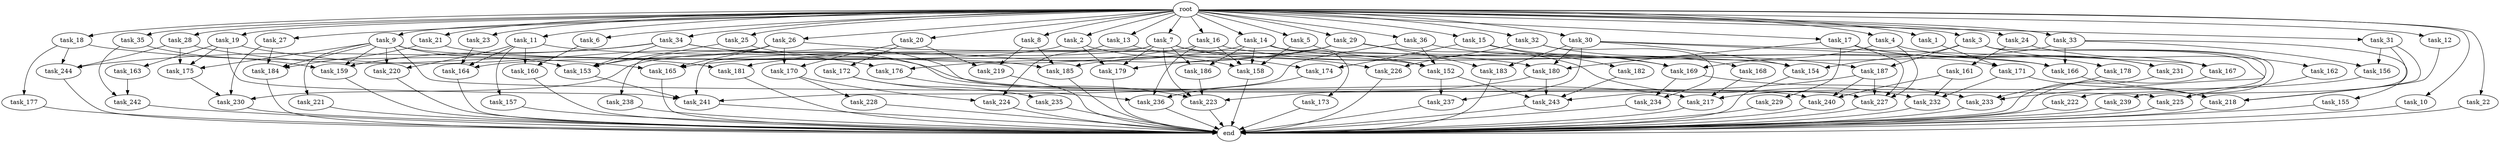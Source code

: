digraph G {
  task_171 [size="773094113.280000"];
  task_32 [size="1.024000"];
  task_220 [size="970662608.896000"];
  task_156 [size="970662608.896000"];
  task_27 [size="1.024000"];
  task_153 [size="1529008357.376000"];
  task_4 [size="1.024000"];
  task_2 [size="1.024000"];
  task_13 [size="1.024000"];
  task_224 [size="1005022347.264000"];
  task_186 [size="154618822.656000"];
  task_177 [size="549755813.888000"];
  task_228 [size="309237645.312000"];
  task_223 [size="841813590.016000"];
  task_6 [size="1.024000"];
  task_9 [size="1.024000"];
  task_175 [size="1417339207.680000"];
  task_241 [size="2181843386.368000"];
  task_159 [size="1262720385.024000"];
  task_164 [size="1236950581.248000"];
  task_231 [size="764504178.688000"];
  task_182 [size="309237645.312000"];
  task_158 [size="1743756722.176000"];
  task_183 [size="635655159.808000"];
  task_31 [size="1.024000"];
  task_234 [size="1168231104.512000"];
  task_230 [size="1047972020.224000"];
  task_16 [size="1.024000"];
  task_185 [size="618475290.624000"];
  task_243 [size="1314259992.576000"];
  task_161 [size="549755813.888000"];
  task_170 [size="764504178.688000"];
  task_154 [size="1537598291.968000"];
  task_15 [size="1.024000"];
  task_10 [size="1.024000"];
  task_229 [size="549755813.888000"];
  task_29 [size="1.024000"];
  task_222 [size="695784701.952000"];
  task_240 [size="1047972020.224000"];
  task_162 [size="549755813.888000"];
  task_155 [size="549755813.888000"];
  task_221 [size="420906795.008000"];
  task_237 [size="498216206.336000"];
  task_26 [size="1.024000"];
  task_25 [size="1.024000"];
  end [size="0.000000"];
  task_169 [size="1460288880.640000"];
  task_7 [size="1.024000"];
  task_235 [size="77309411.328000"];
  task_180 [size="1520418422.784000"];
  task_18 [size="1.024000"];
  task_12 [size="1.024000"];
  task_36 [size="1.024000"];
  task_33 [size="1.024000"];
  task_238 [size="549755813.888000"];
  task_14 [size="1.024000"];
  task_242 [size="730144440.320000"];
  task_173 [size="77309411.328000"];
  task_236 [size="850403524.608000"];
  task_167 [size="1116691496.960000"];
  task_184 [size="876173328.384000"];
  task_174 [size="1005022347.264000"];
  task_218 [size="747324309.504000"];
  task_21 [size="1.024000"];
  task_244 [size="1108101562.368000"];
  task_187 [size="1005022347.264000"];
  task_23 [size="1.024000"];
  task_176 [size="1073741824.000000"];
  root [size="0.000000"];
  task_5 [size="1.024000"];
  task_11 [size="1.024000"];
  task_219 [size="249108103.168000"];
  task_179 [size="841813590.016000"];
  task_3 [size="1.024000"];
  task_166 [size="1047972020.224000"];
  task_239 [size="695784701.952000"];
  task_225 [size="1700807049.216000"];
  task_232 [size="369367187.456000"];
  task_22 [size="1.024000"];
  task_28 [size="1.024000"];
  task_165 [size="1795296329.728000"];
  task_34 [size="1.024000"];
  task_233 [size="2250562863.104000"];
  task_226 [size="386547056.640000"];
  task_17 [size="1.024000"];
  task_168 [size="309237645.312000"];
  task_20 [size="1.024000"];
  task_217 [size="773094113.280000"];
  task_178 [size="549755813.888000"];
  task_157 [size="549755813.888000"];
  task_35 [size="1.024000"];
  task_1 [size="1.024000"];
  task_160 [size="687194767.360000"];
  task_181 [size="214748364.800000"];
  task_172 [size="214748364.800000"];
  task_227 [size="1735166787.584000"];
  task_163 [size="858993459.200000"];
  task_30 [size="1.024000"];
  task_24 [size="1.024000"];
  task_152 [size="1520418422.784000"];
  task_8 [size="1.024000"];
  task_19 [size="1.024000"];

  task_171 -> task_232 [size="75497472.000000"];
  task_171 -> task_218 [size="75497472.000000"];
  task_32 -> task_168 [size="301989888.000000"];
  task_32 -> task_234 [size="301989888.000000"];
  task_32 -> task_226 [size="301989888.000000"];
  task_220 -> end [size="1.000000"];
  task_156 -> task_217 [size="209715200.000000"];
  task_27 -> task_230 [size="411041792.000000"];
  task_27 -> task_184 [size="411041792.000000"];
  task_153 -> task_241 [size="679477248.000000"];
  task_4 -> task_227 [size="209715200.000000"];
  task_4 -> task_169 [size="209715200.000000"];
  task_4 -> task_231 [size="209715200.000000"];
  task_2 -> task_158 [size="536870912.000000"];
  task_2 -> task_179 [size="536870912.000000"];
  task_2 -> task_164 [size="536870912.000000"];
  task_13 -> task_224 [size="679477248.000000"];
  task_13 -> task_174 [size="679477248.000000"];
  task_224 -> end [size="1.000000"];
  task_186 -> task_223 [size="134217728.000000"];
  task_177 -> end [size="1.000000"];
  task_228 -> end [size="1.000000"];
  task_223 -> end [size="1.000000"];
  task_6 -> task_160 [size="134217728.000000"];
  task_9 -> task_175 [size="411041792.000000"];
  task_9 -> task_154 [size="411041792.000000"];
  task_9 -> task_225 [size="411041792.000000"];
  task_9 -> task_221 [size="411041792.000000"];
  task_9 -> task_184 [size="411041792.000000"];
  task_9 -> task_220 [size="411041792.000000"];
  task_9 -> task_159 [size="411041792.000000"];
  task_9 -> task_153 [size="411041792.000000"];
  task_175 -> task_230 [size="536870912.000000"];
  task_241 -> end [size="1.000000"];
  task_159 -> end [size="1.000000"];
  task_164 -> end [size="1.000000"];
  task_231 -> end [size="1.000000"];
  task_182 -> task_243 [size="134217728.000000"];
  task_158 -> end [size="1.000000"];
  task_183 -> end [size="1.000000"];
  task_31 -> task_156 [size="411041792.000000"];
  task_31 -> task_225 [size="411041792.000000"];
  task_31 -> task_218 [size="411041792.000000"];
  task_234 -> end [size="1.000000"];
  task_230 -> end [size="1.000000"];
  task_16 -> task_169 [size="679477248.000000"];
  task_16 -> task_158 [size="679477248.000000"];
  task_16 -> task_165 [size="679477248.000000"];
  task_16 -> task_236 [size="679477248.000000"];
  task_185 -> end [size="1.000000"];
  task_243 -> end [size="1.000000"];
  task_161 -> task_232 [size="75497472.000000"];
  task_161 -> task_240 [size="75497472.000000"];
  task_170 -> task_224 [size="301989888.000000"];
  task_170 -> task_228 [size="301989888.000000"];
  task_154 -> end [size="1.000000"];
  task_15 -> task_187 [size="301989888.000000"];
  task_15 -> task_182 [size="301989888.000000"];
  task_15 -> task_174 [size="301989888.000000"];
  task_10 -> end [size="1.000000"];
  task_229 -> end [size="1.000000"];
  task_29 -> task_232 [size="209715200.000000"];
  task_29 -> task_183 [size="209715200.000000"];
  task_29 -> task_179 [size="209715200.000000"];
  task_29 -> task_176 [size="209715200.000000"];
  task_222 -> end [size="1.000000"];
  task_240 -> end [size="1.000000"];
  task_162 -> task_225 [size="838860800.000000"];
  task_155 -> end [size="1.000000"];
  task_221 -> end [size="1.000000"];
  task_237 -> end [size="1.000000"];
  task_26 -> task_152 [size="536870912.000000"];
  task_26 -> task_238 [size="536870912.000000"];
  task_26 -> task_165 [size="536870912.000000"];
  task_26 -> task_153 [size="536870912.000000"];
  task_26 -> task_170 [size="536870912.000000"];
  task_25 -> task_153 [size="134217728.000000"];
  task_25 -> task_217 [size="134217728.000000"];
  task_169 -> task_233 [size="838860800.000000"];
  task_169 -> task_234 [size="838860800.000000"];
  task_7 -> task_230 [size="75497472.000000"];
  task_7 -> task_223 [size="75497472.000000"];
  task_7 -> task_241 [size="75497472.000000"];
  task_7 -> task_179 [size="75497472.000000"];
  task_7 -> task_171 [size="75497472.000000"];
  task_7 -> task_226 [size="75497472.000000"];
  task_7 -> task_186 [size="75497472.000000"];
  task_235 -> end [size="1.000000"];
  task_180 -> task_243 [size="536870912.000000"];
  task_180 -> task_223 [size="536870912.000000"];
  task_18 -> task_177 [size="536870912.000000"];
  task_18 -> task_244 [size="536870912.000000"];
  task_18 -> task_165 [size="536870912.000000"];
  task_12 -> task_218 [size="33554432.000000"];
  task_36 -> task_169 [size="536870912.000000"];
  task_36 -> task_241 [size="536870912.000000"];
  task_36 -> task_152 [size="536870912.000000"];
  task_33 -> task_156 [size="536870912.000000"];
  task_33 -> task_185 [size="536870912.000000"];
  task_33 -> task_155 [size="536870912.000000"];
  task_33 -> task_166 [size="536870912.000000"];
  task_238 -> end [size="1.000000"];
  task_14 -> task_158 [size="75497472.000000"];
  task_14 -> task_186 [size="75497472.000000"];
  task_14 -> task_181 [size="75497472.000000"];
  task_14 -> task_173 [size="75497472.000000"];
  task_14 -> task_166 [size="75497472.000000"];
  task_242 -> end [size="1.000000"];
  task_173 -> end [size="1.000000"];
  task_236 -> end [size="1.000000"];
  task_167 -> end [size="1.000000"];
  task_184 -> end [size="1.000000"];
  task_174 -> task_236 [size="75497472.000000"];
  task_218 -> end [size="1.000000"];
  task_21 -> task_185 [size="33554432.000000"];
  task_21 -> task_184 [size="33554432.000000"];
  task_244 -> end [size="1.000000"];
  task_187 -> task_227 [size="536870912.000000"];
  task_187 -> task_240 [size="536870912.000000"];
  task_187 -> task_243 [size="536870912.000000"];
  task_23 -> task_164 [size="134217728.000000"];
  task_176 -> task_223 [size="75497472.000000"];
  root -> task_12 [size="1.000000"];
  root -> task_36 [size="1.000000"];
  root -> task_16 [size="1.000000"];
  root -> task_9 [size="1.000000"];
  root -> task_1 [size="1.000000"];
  root -> task_11 [size="1.000000"];
  root -> task_22 [size="1.000000"];
  root -> task_7 [size="1.000000"];
  root -> task_28 [size="1.000000"];
  root -> task_4 [size="1.000000"];
  root -> task_34 [size="1.000000"];
  root -> task_2 [size="1.000000"];
  root -> task_15 [size="1.000000"];
  root -> task_10 [size="1.000000"];
  root -> task_29 [size="1.000000"];
  root -> task_21 [size="1.000000"];
  root -> task_17 [size="1.000000"];
  root -> task_18 [size="1.000000"];
  root -> task_27 [size="1.000000"];
  root -> task_20 [size="1.000000"];
  root -> task_23 [size="1.000000"];
  root -> task_6 [size="1.000000"];
  root -> task_32 [size="1.000000"];
  root -> task_5 [size="1.000000"];
  root -> task_26 [size="1.000000"];
  root -> task_25 [size="1.000000"];
  root -> task_8 [size="1.000000"];
  root -> task_35 [size="1.000000"];
  root -> task_13 [size="1.000000"];
  root -> task_30 [size="1.000000"];
  root -> task_19 [size="1.000000"];
  root -> task_33 [size="1.000000"];
  root -> task_24 [size="1.000000"];
  root -> task_3 [size="1.000000"];
  root -> task_31 [size="1.000000"];
  root -> task_14 [size="1.000000"];
  task_5 -> task_152 [size="411041792.000000"];
  task_5 -> task_158 [size="411041792.000000"];
  task_11 -> task_160 [size="536870912.000000"];
  task_11 -> task_157 [size="536870912.000000"];
  task_11 -> task_220 [size="536870912.000000"];
  task_11 -> task_180 [size="536870912.000000"];
  task_11 -> task_164 [size="536870912.000000"];
  task_219 -> end [size="1.000000"];
  task_179 -> end [size="1.000000"];
  task_3 -> task_187 [size="679477248.000000"];
  task_3 -> task_167 [size="679477248.000000"];
  task_3 -> task_233 [size="679477248.000000"];
  task_3 -> task_154 [size="679477248.000000"];
  task_3 -> task_222 [size="679477248.000000"];
  task_3 -> task_239 [size="679477248.000000"];
  task_166 -> task_218 [size="209715200.000000"];
  task_239 -> end [size="1.000000"];
  task_225 -> end [size="1.000000"];
  task_232 -> end [size="1.000000"];
  task_22 -> end [size="1.000000"];
  task_28 -> task_175 [size="134217728.000000"];
  task_28 -> task_181 [size="134217728.000000"];
  task_28 -> task_244 [size="134217728.000000"];
  task_165 -> end [size="1.000000"];
  task_34 -> task_227 [size="411041792.000000"];
  task_34 -> task_240 [size="411041792.000000"];
  task_34 -> task_159 [size="411041792.000000"];
  task_34 -> task_153 [size="411041792.000000"];
  task_34 -> task_244 [size="411041792.000000"];
  task_233 -> end [size="1.000000"];
  task_226 -> end [size="1.000000"];
  task_17 -> task_227 [size="536870912.000000"];
  task_17 -> task_231 [size="536870912.000000"];
  task_17 -> task_180 [size="536870912.000000"];
  task_17 -> task_229 [size="536870912.000000"];
  task_17 -> task_178 [size="536870912.000000"];
  task_168 -> task_217 [size="411041792.000000"];
  task_20 -> task_219 [size="209715200.000000"];
  task_20 -> task_170 [size="209715200.000000"];
  task_20 -> task_172 [size="209715200.000000"];
  task_217 -> end [size="1.000000"];
  task_178 -> task_233 [size="679477248.000000"];
  task_157 -> end [size="1.000000"];
  task_35 -> task_242 [size="411041792.000000"];
  task_35 -> task_159 [size="411041792.000000"];
  task_1 -> task_171 [size="679477248.000000"];
  task_160 -> end [size="1.000000"];
  task_181 -> end [size="1.000000"];
  task_172 -> task_235 [size="75497472.000000"];
  task_172 -> task_236 [size="75497472.000000"];
  task_227 -> end [size="1.000000"];
  task_163 -> task_242 [size="301989888.000000"];
  task_30 -> task_167 [size="411041792.000000"];
  task_30 -> task_154 [size="411041792.000000"];
  task_30 -> task_237 [size="411041792.000000"];
  task_30 -> task_183 [size="411041792.000000"];
  task_30 -> task_180 [size="411041792.000000"];
  task_30 -> task_166 [size="411041792.000000"];
  task_24 -> task_161 [size="536870912.000000"];
  task_24 -> task_162 [size="536870912.000000"];
  task_152 -> task_243 [size="75497472.000000"];
  task_152 -> task_237 [size="75497472.000000"];
  task_8 -> task_185 [size="33554432.000000"];
  task_8 -> task_219 [size="33554432.000000"];
  task_19 -> task_175 [size="838860800.000000"];
  task_19 -> task_163 [size="838860800.000000"];
  task_19 -> task_176 [size="838860800.000000"];
  task_19 -> task_241 [size="838860800.000000"];
}
